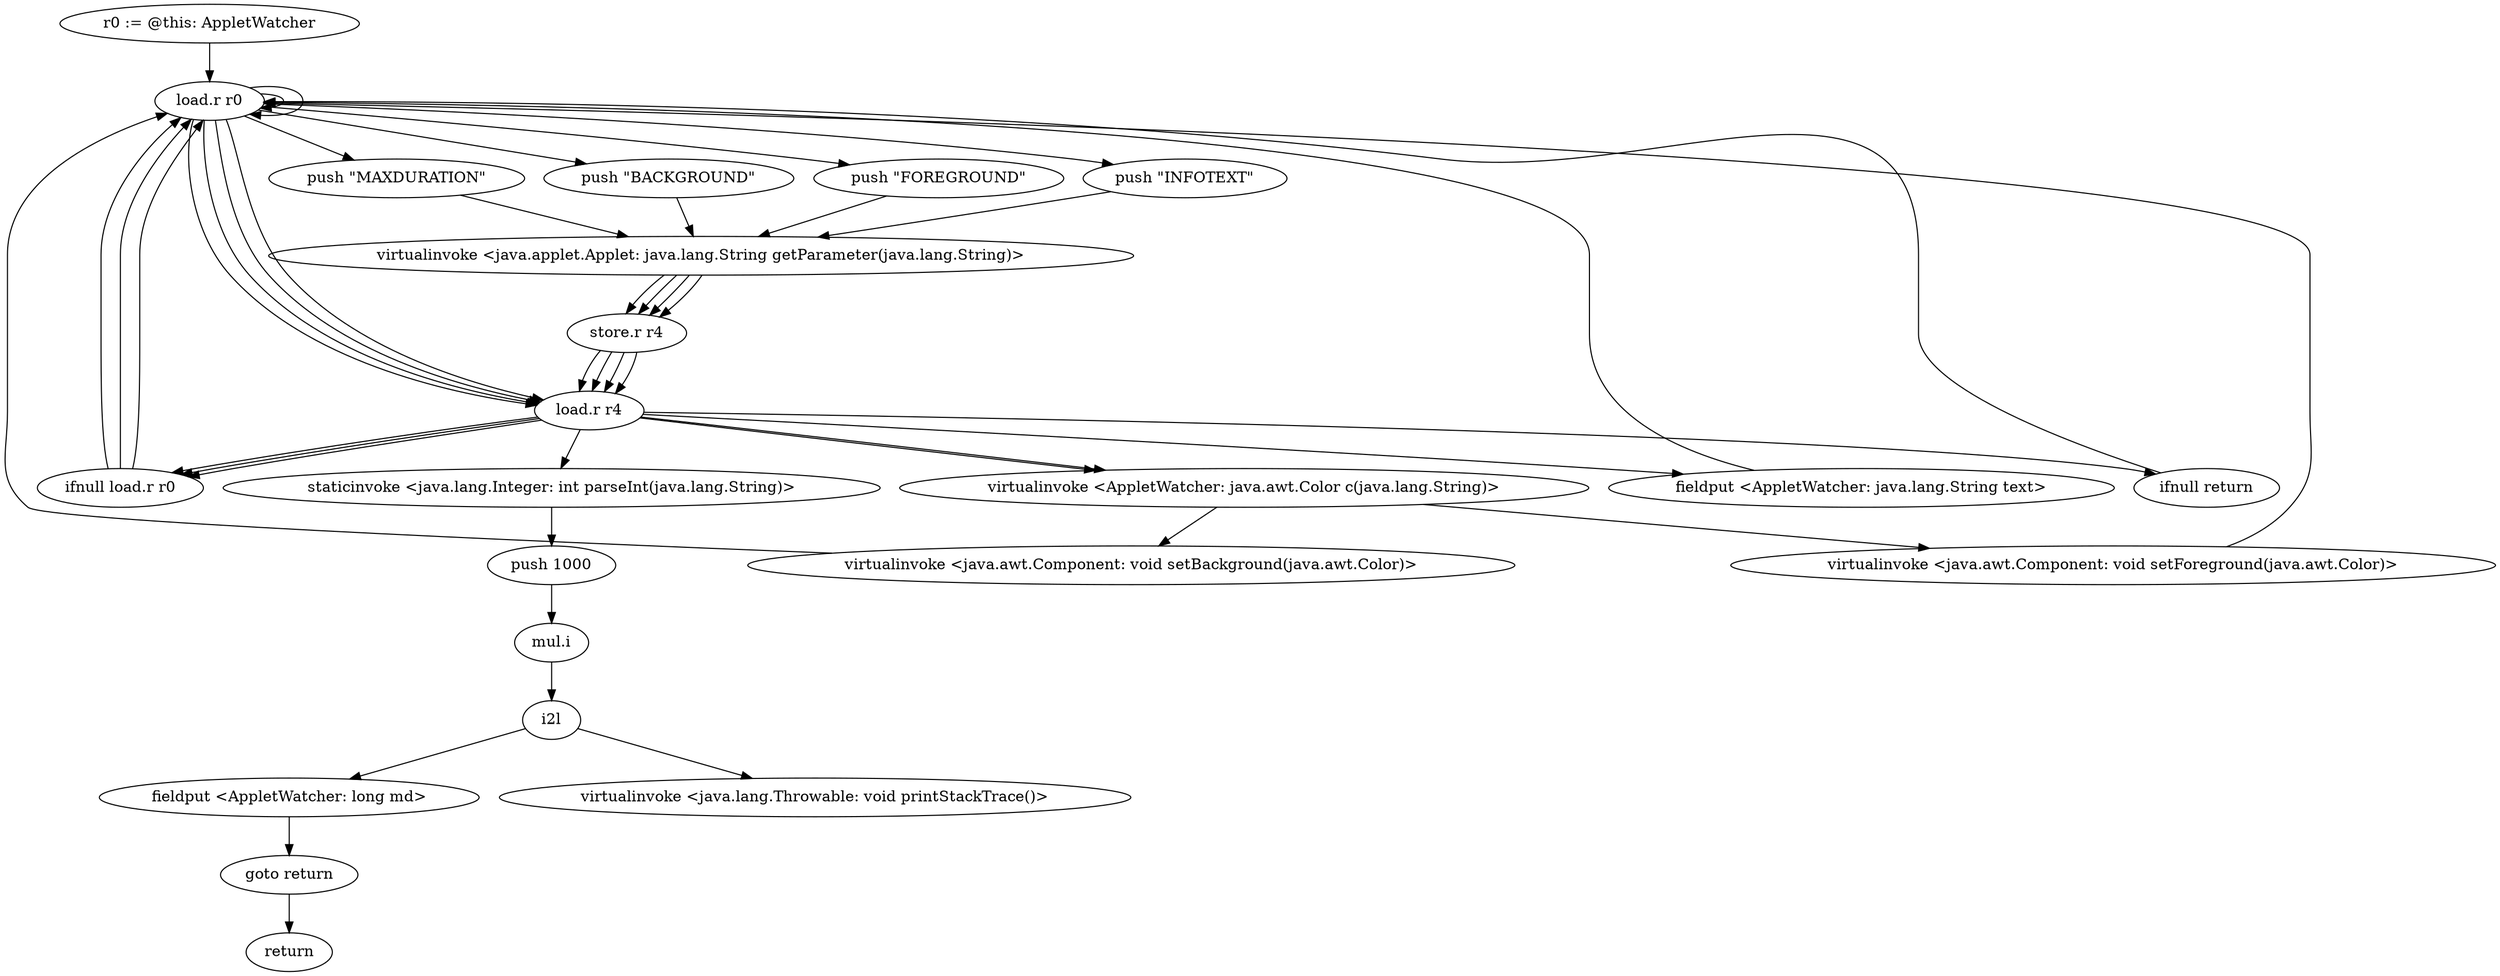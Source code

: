 digraph "" {
    "r0 := @this: AppletWatcher"
    "load.r r0"
    "r0 := @this: AppletWatcher"->"load.r r0";
    "push \"BACKGROUND\""
    "load.r r0"->"push \"BACKGROUND\"";
    "virtualinvoke <java.applet.Applet: java.lang.String getParameter(java.lang.String)>"
    "push \"BACKGROUND\""->"virtualinvoke <java.applet.Applet: java.lang.String getParameter(java.lang.String)>";
    "store.r r4"
    "virtualinvoke <java.applet.Applet: java.lang.String getParameter(java.lang.String)>"->"store.r r4";
    "load.r r4"
    "store.r r4"->"load.r r4";
    "ifnull load.r r0"
    "load.r r4"->"ifnull load.r r0";
    "ifnull load.r r0"->"load.r r0";
    "load.r r0"->"load.r r0";
    "load.r r0"->"load.r r4";
    "virtualinvoke <AppletWatcher: java.awt.Color c(java.lang.String)>"
    "load.r r4"->"virtualinvoke <AppletWatcher: java.awt.Color c(java.lang.String)>";
    "virtualinvoke <java.awt.Component: void setBackground(java.awt.Color)>"
    "virtualinvoke <AppletWatcher: java.awt.Color c(java.lang.String)>"->"virtualinvoke <java.awt.Component: void setBackground(java.awt.Color)>";
    "virtualinvoke <java.awt.Component: void setBackground(java.awt.Color)>"->"load.r r0";
    "push \"FOREGROUND\""
    "load.r r0"->"push \"FOREGROUND\"";
    "push \"FOREGROUND\""->"virtualinvoke <java.applet.Applet: java.lang.String getParameter(java.lang.String)>";
    "virtualinvoke <java.applet.Applet: java.lang.String getParameter(java.lang.String)>"->"store.r r4";
    "store.r r4"->"load.r r4";
    "load.r r4"->"ifnull load.r r0";
    "ifnull load.r r0"->"load.r r0";
    "load.r r0"->"load.r r0";
    "load.r r0"->"load.r r4";
    "load.r r4"->"virtualinvoke <AppletWatcher: java.awt.Color c(java.lang.String)>";
    "virtualinvoke <java.awt.Component: void setForeground(java.awt.Color)>"
    "virtualinvoke <AppletWatcher: java.awt.Color c(java.lang.String)>"->"virtualinvoke <java.awt.Component: void setForeground(java.awt.Color)>";
    "virtualinvoke <java.awt.Component: void setForeground(java.awt.Color)>"->"load.r r0";
    "push \"INFOTEXT\""
    "load.r r0"->"push \"INFOTEXT\"";
    "push \"INFOTEXT\""->"virtualinvoke <java.applet.Applet: java.lang.String getParameter(java.lang.String)>";
    "virtualinvoke <java.applet.Applet: java.lang.String getParameter(java.lang.String)>"->"store.r r4";
    "store.r r4"->"load.r r4";
    "load.r r4"->"ifnull load.r r0";
    "ifnull load.r r0"->"load.r r0";
    "load.r r0"->"load.r r4";
    "fieldput <AppletWatcher: java.lang.String text>"
    "load.r r4"->"fieldput <AppletWatcher: java.lang.String text>";
    "fieldput <AppletWatcher: java.lang.String text>"->"load.r r0";
    "push \"MAXDURATION\""
    "load.r r0"->"push \"MAXDURATION\"";
    "push \"MAXDURATION\""->"virtualinvoke <java.applet.Applet: java.lang.String getParameter(java.lang.String)>";
    "virtualinvoke <java.applet.Applet: java.lang.String getParameter(java.lang.String)>"->"store.r r4";
    "store.r r4"->"load.r r4";
    "ifnull return"
    "load.r r4"->"ifnull return";
    "ifnull return"->"load.r r0";
    "load.r r0"->"load.r r4";
    "staticinvoke <java.lang.Integer: int parseInt(java.lang.String)>"
    "load.r r4"->"staticinvoke <java.lang.Integer: int parseInt(java.lang.String)>";
    "push 1000"
    "staticinvoke <java.lang.Integer: int parseInt(java.lang.String)>"->"push 1000";
    "mul.i"
    "push 1000"->"mul.i";
    "i2l"
    "mul.i"->"i2l";
    "fieldput <AppletWatcher: long md>"
    "i2l"->"fieldput <AppletWatcher: long md>";
    "goto return"
    "fieldput <AppletWatcher: long md>"->"goto return";
    "return"
    "goto return"->"return";
    "virtualinvoke <java.lang.Throwable: void printStackTrace()>"
    "i2l"->"virtualinvoke <java.lang.Throwable: void printStackTrace()>";
}
